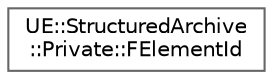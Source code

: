 digraph "Graphical Class Hierarchy"
{
 // INTERACTIVE_SVG=YES
 // LATEX_PDF_SIZE
  bgcolor="transparent";
  edge [fontname=Helvetica,fontsize=10,labelfontname=Helvetica,labelfontsize=10];
  node [fontname=Helvetica,fontsize=10,shape=box,height=0.2,width=0.4];
  rankdir="LR";
  Node0 [id="Node000000",label="UE::StructuredArchive\l::Private::FElementId",height=0.2,width=0.4,color="grey40", fillcolor="white", style="filled",URL="$d0/d97/structUE_1_1StructuredArchive_1_1Private_1_1FElementId.html",tooltip=" "];
}
